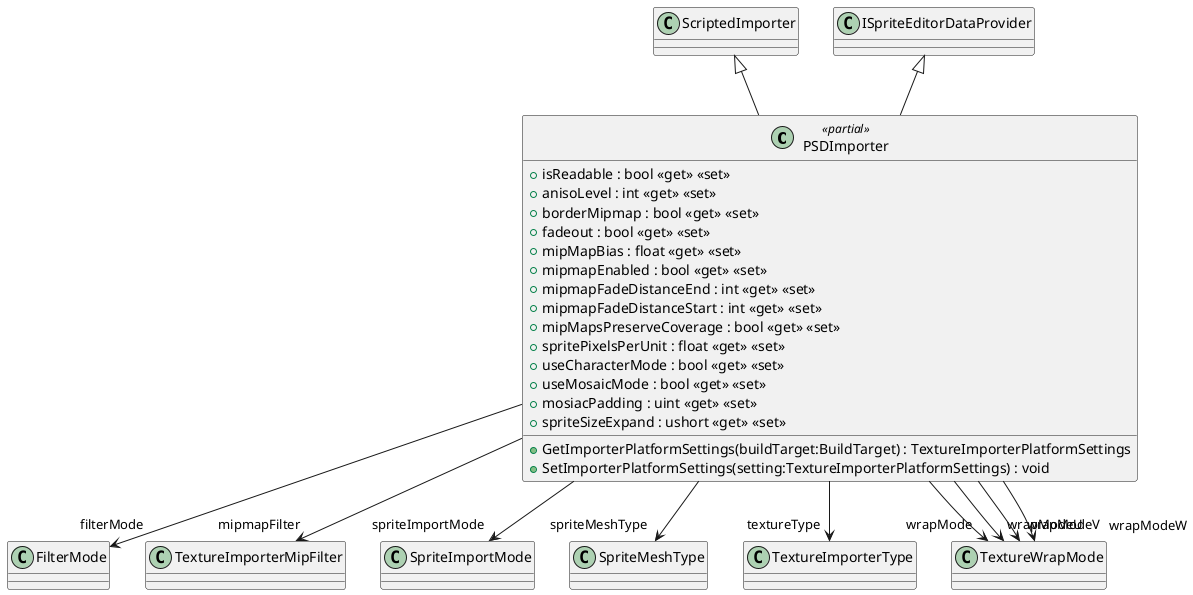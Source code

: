 @startuml
class PSDImporter <<partial>> {
    + isReadable : bool <<get>> <<set>>
    + anisoLevel : int <<get>> <<set>>
    + borderMipmap : bool <<get>> <<set>>
    + fadeout : bool <<get>> <<set>>
    + mipMapBias : float <<get>> <<set>>
    + mipmapEnabled : bool <<get>> <<set>>
    + mipmapFadeDistanceEnd : int <<get>> <<set>>
    + mipmapFadeDistanceStart : int <<get>> <<set>>
    + mipMapsPreserveCoverage : bool <<get>> <<set>>
    + spritePixelsPerUnit : float <<get>> <<set>>
    + GetImporterPlatformSettings(buildTarget:BuildTarget) : TextureImporterPlatformSettings
    + SetImporterPlatformSettings(setting:TextureImporterPlatformSettings) : void
    + useCharacterMode : bool <<get>> <<set>>
    + useMosaicMode : bool <<get>> <<set>>
    + mosiacPadding : uint <<get>> <<set>>
    + spriteSizeExpand : ushort <<get>> <<set>>
}
ScriptedImporter <|-- PSDImporter
ISpriteEditorDataProvider <|-- PSDImporter
PSDImporter --> "filterMode" FilterMode
PSDImporter --> "mipmapFilter" TextureImporterMipFilter
PSDImporter --> "spriteImportMode" SpriteImportMode
PSDImporter --> "spriteMeshType" SpriteMeshType
PSDImporter --> "textureType" TextureImporterType
PSDImporter --> "wrapMode" TextureWrapMode
PSDImporter --> "wrapModeU" TextureWrapMode
PSDImporter --> "wrapModeV" TextureWrapMode
PSDImporter --> "wrapModeW" TextureWrapMode
@enduml

